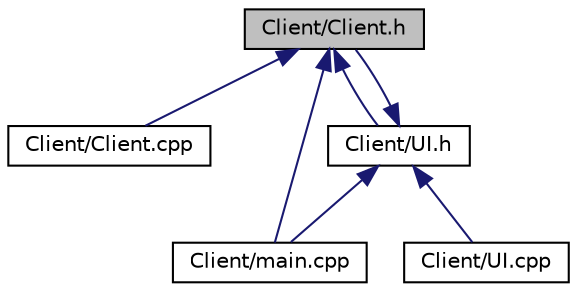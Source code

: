 digraph "Client/Client.h"
{
  edge [fontname="Helvetica",fontsize="10",labelfontname="Helvetica",labelfontsize="10"];
  node [fontname="Helvetica",fontsize="10",shape=record];
  Node5 [label="Client/Client.h",height=0.2,width=0.4,color="black", fillcolor="grey75", style="filled", fontcolor="black"];
  Node5 -> Node6 [dir="back",color="midnightblue",fontsize="10",style="solid",fontname="Helvetica"];
  Node6 [label="Client/Client.cpp",height=0.2,width=0.4,color="black", fillcolor="white", style="filled",URL="$Client_8cpp.html"];
  Node5 -> Node7 [dir="back",color="midnightblue",fontsize="10",style="solid",fontname="Helvetica"];
  Node7 [label="Client/UI.h",height=0.2,width=0.4,color="black", fillcolor="white", style="filled",URL="$UI_8h.html"];
  Node7 -> Node5 [dir="back",color="midnightblue",fontsize="10",style="solid",fontname="Helvetica"];
  Node7 -> Node8 [dir="back",color="midnightblue",fontsize="10",style="solid",fontname="Helvetica"];
  Node8 [label="Client/main.cpp",height=0.2,width=0.4,color="black", fillcolor="white", style="filled",URL="$Client_2main_8cpp.html"];
  Node7 -> Node9 [dir="back",color="midnightblue",fontsize="10",style="solid",fontname="Helvetica"];
  Node9 [label="Client/UI.cpp",height=0.2,width=0.4,color="black", fillcolor="white", style="filled",URL="$UI_8cpp.html"];
  Node5 -> Node8 [dir="back",color="midnightblue",fontsize="10",style="solid",fontname="Helvetica"];
}
